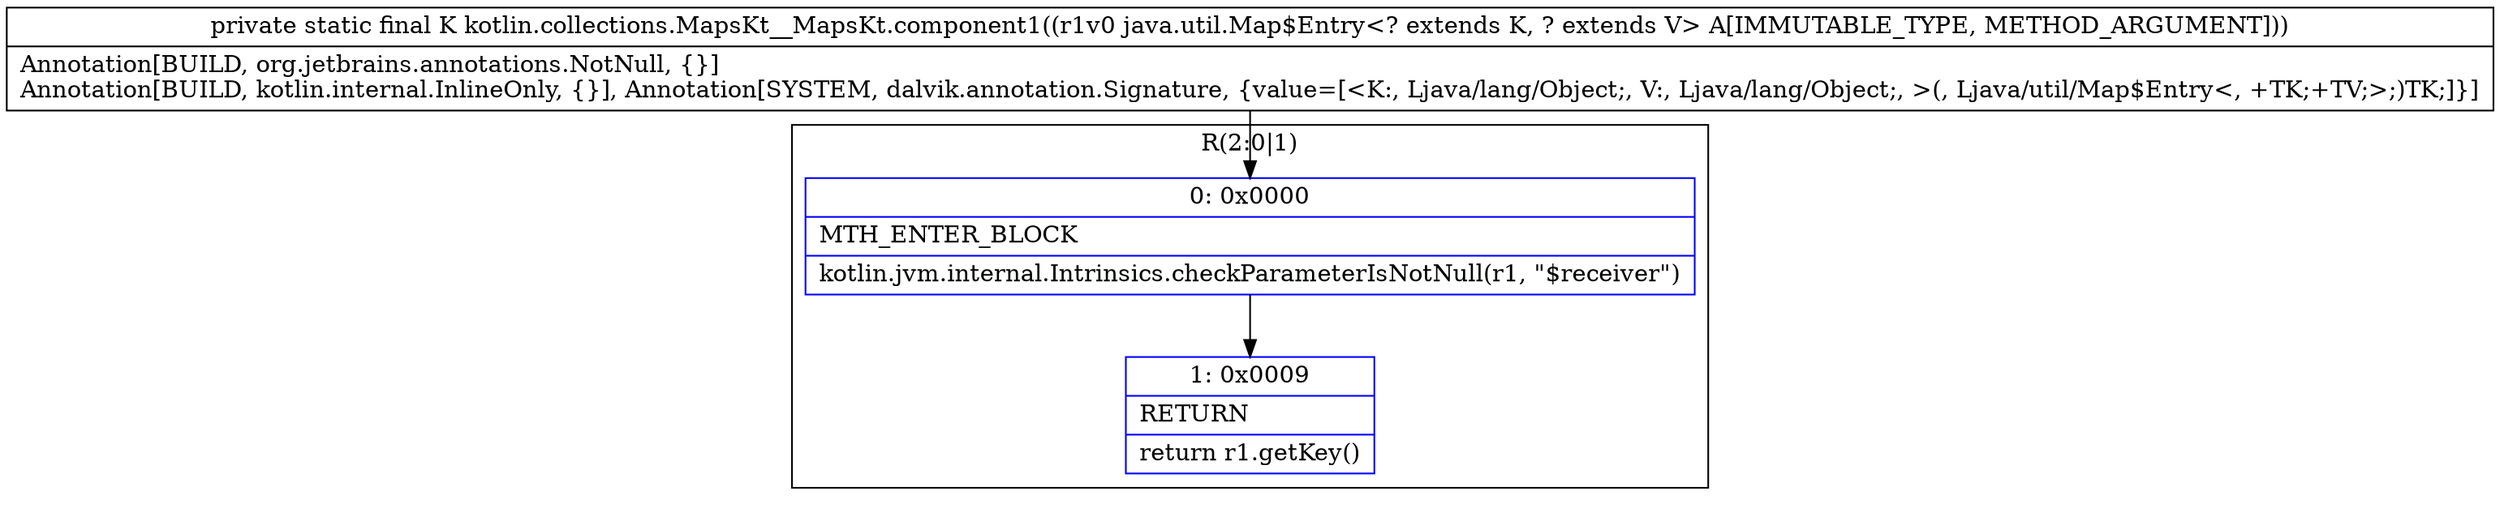 digraph "CFG forkotlin.collections.MapsKt__MapsKt.component1(Ljava\/util\/Map$Entry;)Ljava\/lang\/Object;" {
subgraph cluster_Region_1856595817 {
label = "R(2:0|1)";
node [shape=record,color=blue];
Node_0 [shape=record,label="{0\:\ 0x0000|MTH_ENTER_BLOCK\l|kotlin.jvm.internal.Intrinsics.checkParameterIsNotNull(r1, \"$receiver\")\l}"];
Node_1 [shape=record,label="{1\:\ 0x0009|RETURN\l|return r1.getKey()\l}"];
}
MethodNode[shape=record,label="{private static final K kotlin.collections.MapsKt__MapsKt.component1((r1v0 java.util.Map$Entry\<? extends K, ? extends V\> A[IMMUTABLE_TYPE, METHOD_ARGUMENT]))  | Annotation[BUILD, org.jetbrains.annotations.NotNull, \{\}]\lAnnotation[BUILD, kotlin.internal.InlineOnly, \{\}], Annotation[SYSTEM, dalvik.annotation.Signature, \{value=[\<K:, Ljava\/lang\/Object;, V:, Ljava\/lang\/Object;, \>(, Ljava\/util\/Map$Entry\<, +TK;+TV;\>;)TK;]\}]\l}"];
MethodNode -> Node_0;
Node_0 -> Node_1;
}

